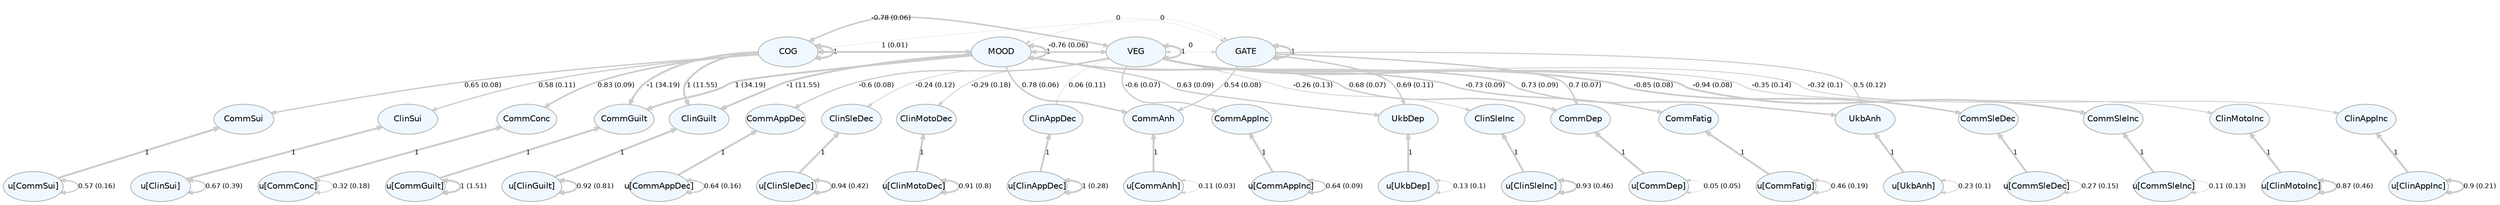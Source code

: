 digraph {

graph [layout = "dot",
       rankdir = "TB",
       outputorder = "edgesfirst",
       bgcolor = "white"]

node [fontname = "Helvetica",
      fontsize = "10",
      shape = "circle",
      fixedsize = "true",
      width = "0.5",
      style = "filled",
      fillcolor = "aliceblue",
      color = "gray70",
      fontcolor = "gray50"]

edge [fontname = "Helvetica",
     fontsize = "8",
     len = "1.5",
     color = "gray80",
     arrowsize = "0.5"]

rankdir = TB;
{rank=min; 1; 2; 3; 4;}
{rank=same; 25; 26; 27; 28; 29; 30; 31; 32; 33; 34; 35; 36; 37; 38; 39; 40; 41; 42; 43; 44;}
{rank=max; 5; 6; 7; 8; 9; 10; 11; 12; 13; 14; 15; 16; 17; 18; 19; 20; 21; 22; 23; 24;}

  "1" [label = "COG", shape = "oval", width = "1", fontcolor = "black"] 
  "2" [label = "GATE", shape = "oval", width = "1", fontcolor = "black"] 
  "3" [label = "MOOD", shape = "oval", width = "1", fontcolor = "black"] 
  "4" [label = "VEG", shape = "oval", width = "1", fontcolor = "black"] 
  "5" [label = "u[ClinAppDec]", shape = "oval", width = "1", fontcolor = "black"] 
  "6" [label = "u[ClinAppInc]", shape = "oval", width = "1", fontcolor = "black"] 
  "7" [label = "u[ClinGuilt]", shape = "oval", width = "1", fontcolor = "black"] 
  "8" [label = "u[ClinMotoDec]", shape = "oval", width = "1", fontcolor = "black"] 
  "9" [label = "u[ClinMotoInc]", shape = "oval", width = "1", fontcolor = "black"] 
  "10" [label = "u[ClinSleDec]", shape = "oval", width = "1", fontcolor = "black"] 
  "11" [label = "u[ClinSleInc]", shape = "oval", width = "1", fontcolor = "black"] 
  "12" [label = "u[ClinSui]", shape = "oval", width = "1", fontcolor = "black"] 
  "13" [label = "u[CommAnh]", shape = "oval", width = "1", fontcolor = "black"] 
  "14" [label = "u[CommAppDec]", shape = "oval", width = "1", fontcolor = "black"] 
  "15" [label = "u[CommAppInc]", shape = "oval", width = "1", fontcolor = "black"] 
  "16" [label = "u[CommConc]", shape = "oval", width = "1", fontcolor = "black"] 
  "17" [label = "u[CommDep]", shape = "oval", width = "1", fontcolor = "black"] 
  "18" [label = "u[CommFatig]", shape = "oval", width = "1", fontcolor = "black"] 
  "19" [label = "u[CommGuilt]", shape = "oval", width = "1", fontcolor = "black"] 
  "20" [label = "u[CommSleDec]", shape = "oval", width = "1", fontcolor = "black"] 
  "21" [label = "u[CommSleInc]", shape = "oval", width = "1", fontcolor = "black"] 
  "22" [label = "u[CommSui]", shape = "oval", width = "1", fontcolor = "black"] 
  "23" [label = "u[UkbAnh]", shape = "oval", width = "1", fontcolor = "black"] 
  "24" [label = "u[UkbDep]", shape = "oval", width = "1", fontcolor = "black"] 
  "25" [label = "ClinGuilt", shape = "oval", width = "1", fontcolor = "black"] 
  "26" [label = "ClinSui", shape = "oval", width = "1", fontcolor = "black"] 
  "27" [label = "CommConc", shape = "oval", width = "1", fontcolor = "black"] 
  "28" [label = "CommGuilt", shape = "oval", width = "1", fontcolor = "black"] 
  "29" [label = "CommSui", shape = "oval", width = "1", fontcolor = "black"] 
  "30" [label = "CommAnh", shape = "oval", width = "1", fontcolor = "black"] 
  "31" [label = "CommDep", shape = "oval", width = "1", fontcolor = "black"] 
  "32" [label = "UkbAnh", shape = "oval", width = "1", fontcolor = "black"] 
  "33" [label = "UkbDep", shape = "oval", width = "1", fontcolor = "black"] 
  "34" [label = "ClinAppDec", shape = "oval", width = "1", fontcolor = "black"] 
  "35" [label = "ClinAppInc", shape = "oval", width = "1", fontcolor = "black"] 
  "36" [label = "ClinMotoDec", shape = "oval", width = "1", fontcolor = "black"] 
  "37" [label = "ClinMotoInc", shape = "oval", width = "1", fontcolor = "black"] 
  "38" [label = "ClinSleDec", shape = "oval", width = "1", fontcolor = "black"] 
  "39" [label = "ClinSleInc", shape = "oval", width = "1", fontcolor = "black"] 
  "40" [label = "CommAppDec", shape = "oval", width = "1", fontcolor = "black"] 
  "41" [label = "CommAppInc", shape = "oval", width = "1", fontcolor = "black"] 
  "42" [label = "CommFatig", shape = "oval", width = "1", fontcolor = "black"] 
  "43" [label = "CommSleDec", shape = "oval", width = "1", fontcolor = "black"] 
  "44" [label = "CommSleInc", shape = "oval", width = "1", fontcolor = "black"] 
"1"->"1" [label = "1", penwidth = "2.3", dir = "both"] 
"1"->"25" [label = "1 (11.55)", penwidth = "2.3", dir = "forward"] 
"1"->"26" [label = "0.58 (0.11)", penwidth = "1.45474578208196", dir = "forward"] 
"1"->"27" [label = "0.83 (0.09)", penwidth = "1.95179873221717", dir = "forward"] 
"1"->"28" [label = "-1 (34.19)", penwidth = "2.3", dir = "forward"] 
"1"->"29" [label = "0.65 (0.08)", penwidth = "1.60995278767597", dir = "forward"] 
"1"->"2" [label = "0", penwidth = "0.3", dir = "both"] 
"1"->"3" [label = "1 (0.01)", penwidth = "2.3", dir = "both"] 
"1"->"4" [label = "-0.78 (0.06)", penwidth = "1.85247436877035", dir = "both"] 
"2"->"30" [label = "0.54 (0.08)", penwidth = "1.37995388327182", dir = "forward"] 
"2"->"31" [label = "0.7 (0.07)", penwidth = "1.70027527774856", dir = "forward"] 
"2"->"2" [label = "1", penwidth = "2.3", dir = "both"] 
"2"->"32" [label = "0.5 (0.12)", penwidth = "1.29037501095409", dir = "forward"] 
"2"->"33" [label = "0.69 (0.11)", penwidth = "1.68148018458393", dir = "forward"] 
"3"->"25" [label = "-1 (11.55)", penwidth = "2.3", dir = "forward"] 
"3"->"30" [label = "0.78 (0.06)", penwidth = "1.85085881708328", dir = "forward"] 
"3"->"31" [label = "0.68 (0.07)", penwidth = "1.65703262979939", dir = "forward"] 
"3"->"28" [label = "1 (34.19)", penwidth = "2.3", dir = "forward"] 
"3"->"2" [label = "0", penwidth = "0.3", dir = "both"] 
"3"->"3" [label = "1", penwidth = "2.3", dir = "both"] 
"3"->"32" [label = "0.73 (0.09)", penwidth = "1.75357666203487", dir = "forward"] 
"3"->"33" [label = "0.63 (0.09)", penwidth = "1.55254935006066", dir = "forward"] 
"3"->"4" [label = "-0.76 (0.06)", penwidth = "1.81910086185676", dir = "both"] 
"4"->"34" [label = "0.06 (0.11)", penwidth = "0.429515962814576", dir = "forward"] 
"4"->"35" [label = "-0.32 (0.1)", penwidth = "0.942841758978335", dir = "forward"] 
"4"->"36" [label = "-0.29 (0.18)", penwidth = "0.883868203172703", dir = "forward"] 
"4"->"37" [label = "-0.35 (0.14)", penwidth = "1.00907279549647", dir = "forward"] 
"4"->"38" [label = "-0.24 (0.12)", penwidth = "0.787567026738718", dir = "forward"] 
"4"->"39" [label = "-0.26 (0.13)", penwidth = "0.815740451341422", dir = "forward"] 
"4"->"40" [label = "-0.6 (0.08)", penwidth = "1.49644870632089", dir = "forward"] 
"4"->"41" [label = "-0.6 (0.07)", penwidth = "1.50591221435308", dir = "forward"] 
"4"->"42" [label = "-0.73 (0.09)", penwidth = "1.76353468791933", dir = "forward"] 
"4"->"43" [label = "-0.85 (0.08)", penwidth = "2.00307137988544", dir = "forward"] 
"4"->"44" [label = "-0.94 (0.08)", penwidth = "2.18153029926999", dir = "forward"] 
"4"->"2" [label = "0", penwidth = "0.3", dir = "both"] 
"4"->"4" [label = "1", penwidth = "2.3", dir = "both"] 
"5"->"34" [label = "1", penwidth = "2.3", dir = "forward"] 
"5"->"5" [label = "1 (0.28)", penwidth = "2.29161135187136", dir = "both"] 
"6"->"35" [label = "1", penwidth = "2.3", dir = "forward"] 
"6"->"6" [label = "0.9 (0.21)", penwidth = "2.09337670938685", dir = "both"] 
"7"->"25" [label = "1", penwidth = "2.3", dir = "forward"] 
"7"->"7" [label = "0.92 (0.81)", penwidth = "2.1321765891033", dir = "both"] 
"8"->"36" [label = "1", penwidth = "2.3", dir = "forward"] 
"8"->"8" [label = "0.91 (0.8)", penwidth = "2.12954999363989", dir = "both"] 
"9"->"37" [label = "1", penwidth = "2.3", dir = "forward"] 
"9"->"9" [label = "0.87 (0.46)", penwidth = "2.04860642787319", dir = "both"] 
"10"->"38" [label = "1", penwidth = "2.3", dir = "forward"] 
"10"->"10" [label = "0.94 (0.42)", penwidth = "2.18113524637123", dir = "both"] 
"11"->"39" [label = "1", penwidth = "2.3", dir = "forward"] 
"11"->"11" [label = "0.93 (0.46)", penwidth = "2.16700460622949", dir = "both"] 
"12"->"26" [label = "1", penwidth = "2.3", dir = "forward"] 
"12"->"12" [label = "0.67 (0.39)", penwidth = "1.63328082710131", dir = "both"] 
"13"->"30" [label = "1", penwidth = "2.3", dir = "forward"] 
"13"->"13" [label = "0.11 (0.03)", penwidth = "0.514268416560304", dir = "both"] 
"14"->"40" [label = "1", penwidth = "2.3", dir = "forward"] 
"14"->"14" [label = "0.64 (0.16)", penwidth = "1.58425494213688", dir = "both"] 
"15"->"41" [label = "1", penwidth = "2.3", dir = "forward"] 
"15"->"15" [label = "0.64 (0.09)", penwidth = "1.57288769702912", dir = "both"] 
"16"->"27" [label = "1", penwidth = "2.3", dir = "forward"] 
"16"->"16" [label = "0.32 (0.18)", penwidth = "0.93578074505057", dir = "both"] 
"17"->"31" [label = "1", penwidth = "2.3", dir = "forward"] 
"17"->"17" [label = "0.05 (0.05)", penwidth = "0.398845742643536", dir = "both"] 
"18"->"42" [label = "1", penwidth = "2.3", dir = "forward"] 
"18"->"18" [label = "0.46 (0.19)", penwidth = "1.22903353300636", dir = "both"] 
"19"->"28" [label = "1", penwidth = "2.3", dir = "forward"] 
"19"->"19" [label = "1 (1.51)", penwidth = "2.3", dir = "both"] 
"20"->"43" [label = "1", penwidth = "2.3", dir = "forward"] 
"20"->"20" [label = "0.27 (0.15)", penwidth = "0.849774341751347", dir = "both"] 
"21"->"44" [label = "1", penwidth = "2.3", dir = "forward"] 
"21"->"21" [label = "0.11 (0.13)", penwidth = "0.529922580685556", dir = "both"] 
"22"->"29" [label = "1", penwidth = "2.3", dir = "forward"] 
"22"->"22" [label = "0.57 (0.16)", penwidth = "1.44201200269904", dir = "both"] 
"23"->"32" [label = "1", penwidth = "2.3", dir = "forward"] 
"23"->"23" [label = "0.23 (0.1)", penwidth = "0.753136426658425", dir = "both"] 
"24"->"33" [label = "1", penwidth = "2.3", dir = "forward"] 
"24"->"24" [label = "0.13 (0.1)", penwidth = "0.561316293044957", dir = "both"] 
}
